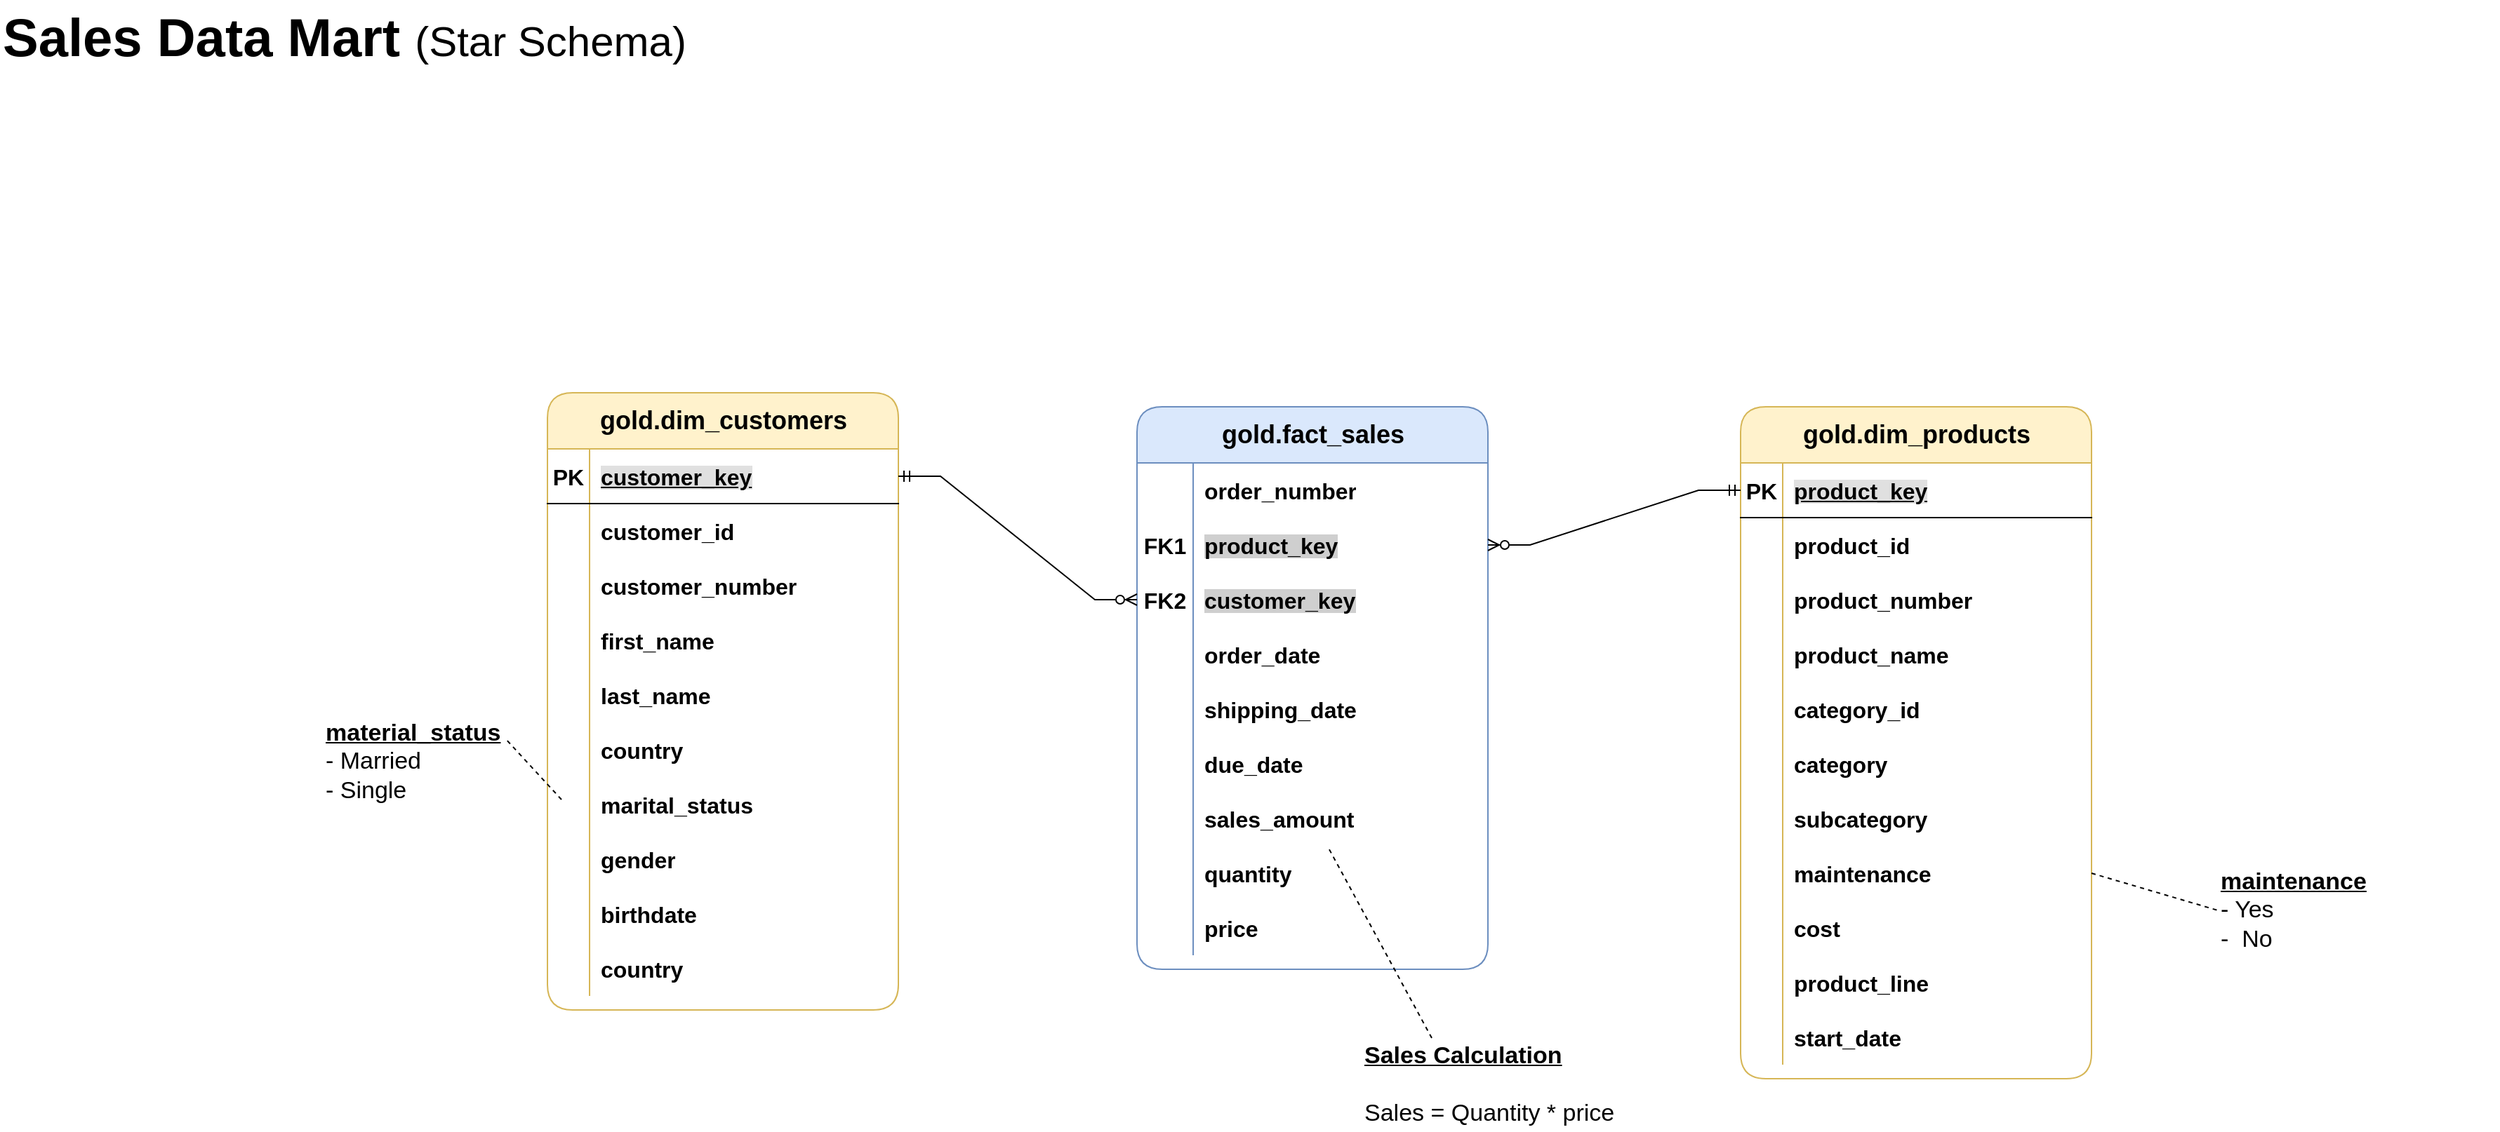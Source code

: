 <mxfile version="23.0.2" type="device">
  <diagram name="Sales Data Mart " id="hLIjLHAYCb3o381HsihC">
    <mxGraphModel dx="1290" dy="1869" grid="1" gridSize="10" guides="1" tooltips="1" connect="1" arrows="1" fold="1" page="1" pageScale="1" pageWidth="1920" pageHeight="1200" math="0" shadow="0">
      <root>
        <mxCell id="3UP7FawPSVQ9M-GqKKiO-0" />
        <mxCell id="3UP7FawPSVQ9M-GqKKiO-1" parent="3UP7FawPSVQ9M-GqKKiO-0" />
        <mxCell id="3UP7FawPSVQ9M-GqKKiO-40" value="&lt;font style=&quot;&quot;&gt;&lt;b style=&quot;font-size: 38px;&quot;&gt;Sales Data Mart &lt;/b&gt;&lt;font style=&quot;font-size: 30px;&quot;&gt;(Star Schema)&lt;/font&gt;&lt;br style=&quot;font-size: 38px;&quot;&gt;&lt;/font&gt;" style="text;html=1;strokeColor=none;fillColor=none;align=left;verticalAlign=middle;whiteSpace=wrap;rounded=1;fontSize=38;fontFamily=Helvetica;" parent="3UP7FawPSVQ9M-GqKKiO-1" vertex="1">
          <mxGeometry x="40" y="-1170" width="610" height="54" as="geometry" />
        </mxCell>
        <mxCell id="R6O-aEDRoKmDsrgJR9yp-0" value="&lt;font style=&quot;font-size: 18px;&quot;&gt;gold.dim_customers&lt;/font&gt;" style="shape=table;startSize=40;container=1;collapsible=1;childLayout=tableLayout;fixedRows=1;rowLines=0;fontStyle=1;align=center;resizeLast=1;html=1;rounded=1;fillColor=#fff2cc;strokeColor=#d6b656;" parent="3UP7FawPSVQ9M-GqKKiO-1" vertex="1">
          <mxGeometry x="430" y="-890" width="250" height="440" as="geometry" />
        </mxCell>
        <mxCell id="R6O-aEDRoKmDsrgJR9yp-1" value="" style="shape=tableRow;horizontal=0;startSize=0;swimlaneHead=0;swimlaneBody=0;fillColor=none;collapsible=0;dropTarget=0;points=[[0,0.5],[1,0.5]];portConstraint=eastwest;top=0;left=0;right=0;bottom=1;rounded=1;fontStyle=1;fontSize=16;" parent="R6O-aEDRoKmDsrgJR9yp-0" vertex="1">
          <mxGeometry y="40" width="250" height="39" as="geometry" />
        </mxCell>
        <mxCell id="R6O-aEDRoKmDsrgJR9yp-2" value="PK" style="shape=partialRectangle;connectable=0;fillColor=none;top=0;left=0;bottom=0;right=0;fontStyle=1;overflow=hidden;whiteSpace=wrap;html=1;rounded=1;fontSize=16;" parent="R6O-aEDRoKmDsrgJR9yp-1" vertex="1">
          <mxGeometry width="30" height="39" as="geometry">
            <mxRectangle width="30" height="39" as="alternateBounds" />
          </mxGeometry>
        </mxCell>
        <mxCell id="R6O-aEDRoKmDsrgJR9yp-3" value="&lt;span style=&quot;background-color: rgb(224, 224, 224);&quot;&gt;customer_key&lt;/span&gt;" style="shape=partialRectangle;connectable=0;fillColor=none;top=0;left=0;bottom=0;right=0;align=left;spacingLeft=6;fontStyle=5;overflow=hidden;whiteSpace=wrap;html=1;rounded=1;fontSize=16;" parent="R6O-aEDRoKmDsrgJR9yp-1" vertex="1">
          <mxGeometry x="30" width="220" height="39" as="geometry">
            <mxRectangle width="220" height="39" as="alternateBounds" />
          </mxGeometry>
        </mxCell>
        <mxCell id="R6O-aEDRoKmDsrgJR9yp-4" value="" style="shape=tableRow;horizontal=0;startSize=0;swimlaneHead=0;swimlaneBody=0;fillColor=none;collapsible=0;dropTarget=0;points=[[0,0.5],[1,0.5]];portConstraint=eastwest;top=0;left=0;right=0;bottom=0;rounded=1;fontStyle=1;fontSize=16;" parent="R6O-aEDRoKmDsrgJR9yp-0" vertex="1">
          <mxGeometry y="79" width="250" height="39" as="geometry" />
        </mxCell>
        <mxCell id="R6O-aEDRoKmDsrgJR9yp-5" value="" style="shape=partialRectangle;connectable=0;fillColor=none;top=0;left=0;bottom=0;right=0;editable=1;overflow=hidden;whiteSpace=wrap;html=1;rounded=1;fontStyle=1;fontSize=16;" parent="R6O-aEDRoKmDsrgJR9yp-4" vertex="1">
          <mxGeometry width="30" height="39" as="geometry">
            <mxRectangle width="30" height="39" as="alternateBounds" />
          </mxGeometry>
        </mxCell>
        <mxCell id="R6O-aEDRoKmDsrgJR9yp-6" value="customer_id" style="shape=partialRectangle;connectable=0;fillColor=none;top=0;left=0;bottom=0;right=0;align=left;spacingLeft=6;overflow=hidden;whiteSpace=wrap;html=1;rounded=1;fontStyle=1;fontSize=16;" parent="R6O-aEDRoKmDsrgJR9yp-4" vertex="1">
          <mxGeometry x="30" width="220" height="39" as="geometry">
            <mxRectangle width="220" height="39" as="alternateBounds" />
          </mxGeometry>
        </mxCell>
        <mxCell id="R6O-aEDRoKmDsrgJR9yp-7" value="" style="shape=tableRow;horizontal=0;startSize=0;swimlaneHead=0;swimlaneBody=0;fillColor=none;collapsible=0;dropTarget=0;points=[[0,0.5],[1,0.5]];portConstraint=eastwest;top=0;left=0;right=0;bottom=0;rounded=1;fontStyle=1;fontSize=16;" parent="R6O-aEDRoKmDsrgJR9yp-0" vertex="1">
          <mxGeometry y="118" width="250" height="39" as="geometry" />
        </mxCell>
        <mxCell id="R6O-aEDRoKmDsrgJR9yp-8" value="" style="shape=partialRectangle;connectable=0;fillColor=none;top=0;left=0;bottom=0;right=0;editable=1;overflow=hidden;whiteSpace=wrap;html=1;rounded=1;fontStyle=1;fontSize=16;" parent="R6O-aEDRoKmDsrgJR9yp-7" vertex="1">
          <mxGeometry width="30" height="39" as="geometry">
            <mxRectangle width="30" height="39" as="alternateBounds" />
          </mxGeometry>
        </mxCell>
        <mxCell id="R6O-aEDRoKmDsrgJR9yp-9" value="customer_number" style="shape=partialRectangle;connectable=0;fillColor=none;top=0;left=0;bottom=0;right=0;align=left;spacingLeft=6;overflow=hidden;whiteSpace=wrap;html=1;rounded=1;fontStyle=1;fontSize=16;" parent="R6O-aEDRoKmDsrgJR9yp-7" vertex="1">
          <mxGeometry x="30" width="220" height="39" as="geometry">
            <mxRectangle width="220" height="39" as="alternateBounds" />
          </mxGeometry>
        </mxCell>
        <mxCell id="R6O-aEDRoKmDsrgJR9yp-10" value="" style="shape=tableRow;horizontal=0;startSize=0;swimlaneHead=0;swimlaneBody=0;fillColor=none;collapsible=0;dropTarget=0;points=[[0,0.5],[1,0.5]];portConstraint=eastwest;top=0;left=0;right=0;bottom=0;rounded=1;fontStyle=1;fontSize=16;" parent="R6O-aEDRoKmDsrgJR9yp-0" vertex="1">
          <mxGeometry y="157" width="250" height="39" as="geometry" />
        </mxCell>
        <mxCell id="R6O-aEDRoKmDsrgJR9yp-11" value="" style="shape=partialRectangle;connectable=0;fillColor=none;top=0;left=0;bottom=0;right=0;editable=1;overflow=hidden;whiteSpace=wrap;html=1;rounded=1;fontStyle=1;fontSize=16;" parent="R6O-aEDRoKmDsrgJR9yp-10" vertex="1">
          <mxGeometry width="30" height="39" as="geometry">
            <mxRectangle width="30" height="39" as="alternateBounds" />
          </mxGeometry>
        </mxCell>
        <mxCell id="R6O-aEDRoKmDsrgJR9yp-12" value="first_name" style="shape=partialRectangle;connectable=0;fillColor=none;top=0;left=0;bottom=0;right=0;align=left;spacingLeft=6;overflow=hidden;whiteSpace=wrap;html=1;rounded=1;fontStyle=1;fontSize=16;" parent="R6O-aEDRoKmDsrgJR9yp-10" vertex="1">
          <mxGeometry x="30" width="220" height="39" as="geometry">
            <mxRectangle width="220" height="39" as="alternateBounds" />
          </mxGeometry>
        </mxCell>
        <mxCell id="R6O-aEDRoKmDsrgJR9yp-13" value="" style="shape=tableRow;horizontal=0;startSize=0;swimlaneHead=0;swimlaneBody=0;fillColor=none;collapsible=0;dropTarget=0;points=[[0,0.5],[1,0.5]];portConstraint=eastwest;top=0;left=0;right=0;bottom=0;rounded=1;fontStyle=1;fontSize=16;" parent="R6O-aEDRoKmDsrgJR9yp-0" vertex="1">
          <mxGeometry y="196" width="250" height="39" as="geometry" />
        </mxCell>
        <mxCell id="R6O-aEDRoKmDsrgJR9yp-14" value="" style="shape=partialRectangle;connectable=0;fillColor=none;top=0;left=0;bottom=0;right=0;editable=1;overflow=hidden;whiteSpace=wrap;html=1;rounded=1;fontStyle=1;fontSize=16;" parent="R6O-aEDRoKmDsrgJR9yp-13" vertex="1">
          <mxGeometry width="30" height="39" as="geometry">
            <mxRectangle width="30" height="39" as="alternateBounds" />
          </mxGeometry>
        </mxCell>
        <mxCell id="R6O-aEDRoKmDsrgJR9yp-15" value="last_name" style="shape=partialRectangle;connectable=0;fillColor=none;top=0;left=0;bottom=0;right=0;align=left;spacingLeft=6;overflow=hidden;whiteSpace=wrap;html=1;rounded=1;fontStyle=1;fontSize=16;" parent="R6O-aEDRoKmDsrgJR9yp-13" vertex="1">
          <mxGeometry x="30" width="220" height="39" as="geometry">
            <mxRectangle width="220" height="39" as="alternateBounds" />
          </mxGeometry>
        </mxCell>
        <mxCell id="R6O-aEDRoKmDsrgJR9yp-19" value="" style="shape=tableRow;horizontal=0;startSize=0;swimlaneHead=0;swimlaneBody=0;fillColor=none;collapsible=0;dropTarget=0;points=[[0,0.5],[1,0.5]];portConstraint=eastwest;top=0;left=0;right=0;bottom=0;rounded=1;fontStyle=1;fontSize=16;" parent="R6O-aEDRoKmDsrgJR9yp-0" vertex="1">
          <mxGeometry y="235" width="250" height="39" as="geometry" />
        </mxCell>
        <mxCell id="R6O-aEDRoKmDsrgJR9yp-20" value="" style="shape=partialRectangle;connectable=0;fillColor=none;top=0;left=0;bottom=0;right=0;editable=1;overflow=hidden;whiteSpace=wrap;html=1;rounded=1;fontStyle=1;fontSize=16;" parent="R6O-aEDRoKmDsrgJR9yp-19" vertex="1">
          <mxGeometry width="30" height="39" as="geometry">
            <mxRectangle width="30" height="39" as="alternateBounds" />
          </mxGeometry>
        </mxCell>
        <mxCell id="R6O-aEDRoKmDsrgJR9yp-21" value="country" style="shape=partialRectangle;connectable=0;fillColor=none;top=0;left=0;bottom=0;right=0;align=left;spacingLeft=6;overflow=hidden;whiteSpace=wrap;html=1;rounded=1;fontStyle=1;fontSize=16;" parent="R6O-aEDRoKmDsrgJR9yp-19" vertex="1">
          <mxGeometry x="30" width="220" height="39" as="geometry">
            <mxRectangle width="220" height="39" as="alternateBounds" />
          </mxGeometry>
        </mxCell>
        <mxCell id="R6O-aEDRoKmDsrgJR9yp-22" value="" style="shape=tableRow;horizontal=0;startSize=0;swimlaneHead=0;swimlaneBody=0;fillColor=none;collapsible=0;dropTarget=0;points=[[0,0.5],[1,0.5]];portConstraint=eastwest;top=0;left=0;right=0;bottom=0;rounded=1;fontStyle=1;fontSize=16;" parent="R6O-aEDRoKmDsrgJR9yp-0" vertex="1">
          <mxGeometry y="274" width="250" height="39" as="geometry" />
        </mxCell>
        <mxCell id="R6O-aEDRoKmDsrgJR9yp-23" value="" style="shape=partialRectangle;connectable=0;fillColor=none;top=0;left=0;bottom=0;right=0;editable=1;overflow=hidden;whiteSpace=wrap;html=1;rounded=1;fontStyle=1;fontSize=16;" parent="R6O-aEDRoKmDsrgJR9yp-22" vertex="1">
          <mxGeometry width="30" height="39" as="geometry">
            <mxRectangle width="30" height="39" as="alternateBounds" />
          </mxGeometry>
        </mxCell>
        <mxCell id="R6O-aEDRoKmDsrgJR9yp-24" value="marital_status" style="shape=partialRectangle;connectable=0;fillColor=none;top=0;left=0;bottom=0;right=0;align=left;spacingLeft=6;overflow=hidden;whiteSpace=wrap;html=1;rounded=1;fontStyle=1;fontSize=16;" parent="R6O-aEDRoKmDsrgJR9yp-22" vertex="1">
          <mxGeometry x="30" width="220" height="39" as="geometry">
            <mxRectangle width="220" height="39" as="alternateBounds" />
          </mxGeometry>
        </mxCell>
        <mxCell id="R6O-aEDRoKmDsrgJR9yp-25" value="" style="shape=tableRow;horizontal=0;startSize=0;swimlaneHead=0;swimlaneBody=0;fillColor=none;collapsible=0;dropTarget=0;points=[[0,0.5],[1,0.5]];portConstraint=eastwest;top=0;left=0;right=0;bottom=0;rounded=1;fontStyle=1;fontSize=16;" parent="R6O-aEDRoKmDsrgJR9yp-0" vertex="1">
          <mxGeometry y="313" width="250" height="39" as="geometry" />
        </mxCell>
        <mxCell id="R6O-aEDRoKmDsrgJR9yp-26" value="" style="shape=partialRectangle;connectable=0;fillColor=none;top=0;left=0;bottom=0;right=0;editable=1;overflow=hidden;whiteSpace=wrap;html=1;rounded=1;fontStyle=1;fontSize=16;" parent="R6O-aEDRoKmDsrgJR9yp-25" vertex="1">
          <mxGeometry width="30" height="39" as="geometry">
            <mxRectangle width="30" height="39" as="alternateBounds" />
          </mxGeometry>
        </mxCell>
        <mxCell id="R6O-aEDRoKmDsrgJR9yp-27" value="gender" style="shape=partialRectangle;connectable=0;fillColor=none;top=0;left=0;bottom=0;right=0;align=left;spacingLeft=6;overflow=hidden;whiteSpace=wrap;html=1;rounded=1;fontStyle=1;fontSize=16;" parent="R6O-aEDRoKmDsrgJR9yp-25" vertex="1">
          <mxGeometry x="30" width="220" height="39" as="geometry">
            <mxRectangle width="220" height="39" as="alternateBounds" />
          </mxGeometry>
        </mxCell>
        <mxCell id="R6O-aEDRoKmDsrgJR9yp-28" value="" style="shape=tableRow;horizontal=0;startSize=0;swimlaneHead=0;swimlaneBody=0;fillColor=none;collapsible=0;dropTarget=0;points=[[0,0.5],[1,0.5]];portConstraint=eastwest;top=0;left=0;right=0;bottom=0;rounded=1;fontStyle=1;fontSize=16;" parent="R6O-aEDRoKmDsrgJR9yp-0" vertex="1">
          <mxGeometry y="352" width="250" height="39" as="geometry" />
        </mxCell>
        <mxCell id="R6O-aEDRoKmDsrgJR9yp-29" value="" style="shape=partialRectangle;connectable=0;fillColor=none;top=0;left=0;bottom=0;right=0;editable=1;overflow=hidden;whiteSpace=wrap;html=1;rounded=1;fontStyle=1;fontSize=16;" parent="R6O-aEDRoKmDsrgJR9yp-28" vertex="1">
          <mxGeometry width="30" height="39" as="geometry">
            <mxRectangle width="30" height="39" as="alternateBounds" />
          </mxGeometry>
        </mxCell>
        <mxCell id="R6O-aEDRoKmDsrgJR9yp-30" value="birthdate" style="shape=partialRectangle;connectable=0;fillColor=none;top=0;left=0;bottom=0;right=0;align=left;spacingLeft=6;overflow=hidden;whiteSpace=wrap;html=1;rounded=1;fontStyle=1;fontSize=16;" parent="R6O-aEDRoKmDsrgJR9yp-28" vertex="1">
          <mxGeometry x="30" width="220" height="39" as="geometry">
            <mxRectangle width="220" height="39" as="alternateBounds" />
          </mxGeometry>
        </mxCell>
        <mxCell id="R6O-aEDRoKmDsrgJR9yp-59" value="" style="shape=tableRow;horizontal=0;startSize=0;swimlaneHead=0;swimlaneBody=0;fillColor=none;collapsible=0;dropTarget=0;points=[[0,0.5],[1,0.5]];portConstraint=eastwest;top=0;left=0;right=0;bottom=0;rounded=1;fontStyle=1;fontSize=16;" parent="R6O-aEDRoKmDsrgJR9yp-0" vertex="1">
          <mxGeometry y="391" width="250" height="39" as="geometry" />
        </mxCell>
        <mxCell id="R6O-aEDRoKmDsrgJR9yp-60" value="" style="shape=partialRectangle;connectable=0;fillColor=none;top=0;left=0;bottom=0;right=0;editable=1;overflow=hidden;whiteSpace=wrap;html=1;rounded=1;fontStyle=1;fontSize=16;" parent="R6O-aEDRoKmDsrgJR9yp-59" vertex="1">
          <mxGeometry width="30" height="39" as="geometry">
            <mxRectangle width="30" height="39" as="alternateBounds" />
          </mxGeometry>
        </mxCell>
        <mxCell id="R6O-aEDRoKmDsrgJR9yp-61" value="country" style="shape=partialRectangle;connectable=0;fillColor=none;top=0;left=0;bottom=0;right=0;align=left;spacingLeft=6;overflow=hidden;whiteSpace=wrap;html=1;rounded=1;fontStyle=1;fontSize=16;" parent="R6O-aEDRoKmDsrgJR9yp-59" vertex="1">
          <mxGeometry x="30" width="220" height="39" as="geometry">
            <mxRectangle width="220" height="39" as="alternateBounds" />
          </mxGeometry>
        </mxCell>
        <mxCell id="R6O-aEDRoKmDsrgJR9yp-31" value="&lt;font style=&quot;font-size: 18px;&quot;&gt;gold.dim_products&lt;/font&gt;" style="shape=table;startSize=40;container=1;collapsible=1;childLayout=tableLayout;fixedRows=1;rowLines=0;fontStyle=1;align=center;resizeLast=1;html=1;rounded=1;fillColor=#fff2cc;strokeColor=#d6b656;" parent="3UP7FawPSVQ9M-GqKKiO-1" vertex="1">
          <mxGeometry x="1280" y="-880" width="250" height="479" as="geometry" />
        </mxCell>
        <mxCell id="R6O-aEDRoKmDsrgJR9yp-32" value="" style="shape=tableRow;horizontal=0;startSize=0;swimlaneHead=0;swimlaneBody=0;fillColor=none;collapsible=0;dropTarget=0;points=[[0,0.5],[1,0.5]];portConstraint=eastwest;top=0;left=0;right=0;bottom=1;rounded=1;fontStyle=1;fontSize=16;" parent="R6O-aEDRoKmDsrgJR9yp-31" vertex="1">
          <mxGeometry y="40" width="250" height="39" as="geometry" />
        </mxCell>
        <mxCell id="R6O-aEDRoKmDsrgJR9yp-33" value="PK" style="shape=partialRectangle;connectable=0;fillColor=none;top=0;left=0;bottom=0;right=0;fontStyle=1;overflow=hidden;whiteSpace=wrap;html=1;rounded=1;fontSize=16;" parent="R6O-aEDRoKmDsrgJR9yp-32" vertex="1">
          <mxGeometry width="30" height="39" as="geometry">
            <mxRectangle width="30" height="39" as="alternateBounds" />
          </mxGeometry>
        </mxCell>
        <mxCell id="R6O-aEDRoKmDsrgJR9yp-34" value="&lt;span style=&quot;background-color: rgb(224, 224, 224);&quot;&gt;product_key&lt;/span&gt;" style="shape=partialRectangle;connectable=0;fillColor=none;top=0;left=0;bottom=0;right=0;align=left;spacingLeft=6;fontStyle=5;overflow=hidden;whiteSpace=wrap;html=1;rounded=1;fontSize=16;" parent="R6O-aEDRoKmDsrgJR9yp-32" vertex="1">
          <mxGeometry x="30" width="220" height="39" as="geometry">
            <mxRectangle width="220" height="39" as="alternateBounds" />
          </mxGeometry>
        </mxCell>
        <mxCell id="R6O-aEDRoKmDsrgJR9yp-35" value="" style="shape=tableRow;horizontal=0;startSize=0;swimlaneHead=0;swimlaneBody=0;fillColor=none;collapsible=0;dropTarget=0;points=[[0,0.5],[1,0.5]];portConstraint=eastwest;top=0;left=0;right=0;bottom=0;rounded=1;fontStyle=1;fontSize=16;" parent="R6O-aEDRoKmDsrgJR9yp-31" vertex="1">
          <mxGeometry y="79" width="250" height="39" as="geometry" />
        </mxCell>
        <mxCell id="R6O-aEDRoKmDsrgJR9yp-36" value="" style="shape=partialRectangle;connectable=0;fillColor=none;top=0;left=0;bottom=0;right=0;editable=1;overflow=hidden;whiteSpace=wrap;html=1;rounded=1;fontStyle=1;fontSize=16;" parent="R6O-aEDRoKmDsrgJR9yp-35" vertex="1">
          <mxGeometry width="30" height="39" as="geometry">
            <mxRectangle width="30" height="39" as="alternateBounds" />
          </mxGeometry>
        </mxCell>
        <mxCell id="R6O-aEDRoKmDsrgJR9yp-37" value="product_id" style="shape=partialRectangle;connectable=0;fillColor=none;top=0;left=0;bottom=0;right=0;align=left;spacingLeft=6;overflow=hidden;whiteSpace=wrap;html=1;rounded=1;fontStyle=1;fontSize=16;" parent="R6O-aEDRoKmDsrgJR9yp-35" vertex="1">
          <mxGeometry x="30" width="220" height="39" as="geometry">
            <mxRectangle width="220" height="39" as="alternateBounds" />
          </mxGeometry>
        </mxCell>
        <mxCell id="R6O-aEDRoKmDsrgJR9yp-38" value="" style="shape=tableRow;horizontal=0;startSize=0;swimlaneHead=0;swimlaneBody=0;fillColor=none;collapsible=0;dropTarget=0;points=[[0,0.5],[1,0.5]];portConstraint=eastwest;top=0;left=0;right=0;bottom=0;rounded=1;fontStyle=1;fontSize=16;" parent="R6O-aEDRoKmDsrgJR9yp-31" vertex="1">
          <mxGeometry y="118" width="250" height="39" as="geometry" />
        </mxCell>
        <mxCell id="R6O-aEDRoKmDsrgJR9yp-39" value="" style="shape=partialRectangle;connectable=0;fillColor=none;top=0;left=0;bottom=0;right=0;editable=1;overflow=hidden;whiteSpace=wrap;html=1;rounded=1;fontStyle=1;fontSize=16;" parent="R6O-aEDRoKmDsrgJR9yp-38" vertex="1">
          <mxGeometry width="30" height="39" as="geometry">
            <mxRectangle width="30" height="39" as="alternateBounds" />
          </mxGeometry>
        </mxCell>
        <mxCell id="R6O-aEDRoKmDsrgJR9yp-40" value="product_number" style="shape=partialRectangle;connectable=0;fillColor=none;top=0;left=0;bottom=0;right=0;align=left;spacingLeft=6;overflow=hidden;whiteSpace=wrap;html=1;rounded=1;fontStyle=1;fontSize=16;" parent="R6O-aEDRoKmDsrgJR9yp-38" vertex="1">
          <mxGeometry x="30" width="220" height="39" as="geometry">
            <mxRectangle width="220" height="39" as="alternateBounds" />
          </mxGeometry>
        </mxCell>
        <mxCell id="R6O-aEDRoKmDsrgJR9yp-41" value="" style="shape=tableRow;horizontal=0;startSize=0;swimlaneHead=0;swimlaneBody=0;fillColor=none;collapsible=0;dropTarget=0;points=[[0,0.5],[1,0.5]];portConstraint=eastwest;top=0;left=0;right=0;bottom=0;rounded=1;fontStyle=1;fontSize=16;" parent="R6O-aEDRoKmDsrgJR9yp-31" vertex="1">
          <mxGeometry y="157" width="250" height="39" as="geometry" />
        </mxCell>
        <mxCell id="R6O-aEDRoKmDsrgJR9yp-42" value="" style="shape=partialRectangle;connectable=0;fillColor=none;top=0;left=0;bottom=0;right=0;editable=1;overflow=hidden;whiteSpace=wrap;html=1;rounded=1;fontStyle=1;fontSize=16;" parent="R6O-aEDRoKmDsrgJR9yp-41" vertex="1">
          <mxGeometry width="30" height="39" as="geometry">
            <mxRectangle width="30" height="39" as="alternateBounds" />
          </mxGeometry>
        </mxCell>
        <mxCell id="R6O-aEDRoKmDsrgJR9yp-43" value="product_name" style="shape=partialRectangle;connectable=0;fillColor=none;top=0;left=0;bottom=0;right=0;align=left;spacingLeft=6;overflow=hidden;whiteSpace=wrap;html=1;rounded=1;fontStyle=1;fontSize=16;" parent="R6O-aEDRoKmDsrgJR9yp-41" vertex="1">
          <mxGeometry x="30" width="220" height="39" as="geometry">
            <mxRectangle width="220" height="39" as="alternateBounds" />
          </mxGeometry>
        </mxCell>
        <mxCell id="R6O-aEDRoKmDsrgJR9yp-62" value="" style="shape=tableRow;horizontal=0;startSize=0;swimlaneHead=0;swimlaneBody=0;fillColor=none;collapsible=0;dropTarget=0;points=[[0,0.5],[1,0.5]];portConstraint=eastwest;top=0;left=0;right=0;bottom=0;rounded=1;fontStyle=1;fontSize=16;" parent="R6O-aEDRoKmDsrgJR9yp-31" vertex="1">
          <mxGeometry y="196" width="250" height="39" as="geometry" />
        </mxCell>
        <mxCell id="R6O-aEDRoKmDsrgJR9yp-63" value="" style="shape=partialRectangle;connectable=0;fillColor=none;top=0;left=0;bottom=0;right=0;editable=1;overflow=hidden;whiteSpace=wrap;html=1;rounded=1;fontStyle=1;fontSize=16;" parent="R6O-aEDRoKmDsrgJR9yp-62" vertex="1">
          <mxGeometry width="30" height="39" as="geometry">
            <mxRectangle width="30" height="39" as="alternateBounds" />
          </mxGeometry>
        </mxCell>
        <mxCell id="R6O-aEDRoKmDsrgJR9yp-64" value="category_id" style="shape=partialRectangle;connectable=0;fillColor=none;top=0;left=0;bottom=0;right=0;align=left;spacingLeft=6;overflow=hidden;whiteSpace=wrap;html=1;rounded=1;fontStyle=1;fontSize=16;" parent="R6O-aEDRoKmDsrgJR9yp-62" vertex="1">
          <mxGeometry x="30" width="220" height="39" as="geometry">
            <mxRectangle width="220" height="39" as="alternateBounds" />
          </mxGeometry>
        </mxCell>
        <mxCell id="R6O-aEDRoKmDsrgJR9yp-44" value="" style="shape=tableRow;horizontal=0;startSize=0;swimlaneHead=0;swimlaneBody=0;fillColor=none;collapsible=0;dropTarget=0;points=[[0,0.5],[1,0.5]];portConstraint=eastwest;top=0;left=0;right=0;bottom=0;rounded=1;fontStyle=1;fontSize=16;" parent="R6O-aEDRoKmDsrgJR9yp-31" vertex="1">
          <mxGeometry y="235" width="250" height="39" as="geometry" />
        </mxCell>
        <mxCell id="R6O-aEDRoKmDsrgJR9yp-45" value="" style="shape=partialRectangle;connectable=0;fillColor=none;top=0;left=0;bottom=0;right=0;editable=1;overflow=hidden;whiteSpace=wrap;html=1;rounded=1;fontStyle=1;fontSize=16;" parent="R6O-aEDRoKmDsrgJR9yp-44" vertex="1">
          <mxGeometry width="30" height="39" as="geometry">
            <mxRectangle width="30" height="39" as="alternateBounds" />
          </mxGeometry>
        </mxCell>
        <mxCell id="R6O-aEDRoKmDsrgJR9yp-46" value="category" style="shape=partialRectangle;connectable=0;fillColor=none;top=0;left=0;bottom=0;right=0;align=left;spacingLeft=6;overflow=hidden;whiteSpace=wrap;html=1;rounded=1;fontStyle=1;fontSize=16;" parent="R6O-aEDRoKmDsrgJR9yp-44" vertex="1">
          <mxGeometry x="30" width="220" height="39" as="geometry">
            <mxRectangle width="220" height="39" as="alternateBounds" />
          </mxGeometry>
        </mxCell>
        <mxCell id="R6O-aEDRoKmDsrgJR9yp-47" value="" style="shape=tableRow;horizontal=0;startSize=0;swimlaneHead=0;swimlaneBody=0;fillColor=none;collapsible=0;dropTarget=0;points=[[0,0.5],[1,0.5]];portConstraint=eastwest;top=0;left=0;right=0;bottom=0;rounded=1;fontStyle=1;fontSize=16;" parent="R6O-aEDRoKmDsrgJR9yp-31" vertex="1">
          <mxGeometry y="274" width="250" height="39" as="geometry" />
        </mxCell>
        <mxCell id="R6O-aEDRoKmDsrgJR9yp-48" value="" style="shape=partialRectangle;connectable=0;fillColor=none;top=0;left=0;bottom=0;right=0;editable=1;overflow=hidden;whiteSpace=wrap;html=1;rounded=1;fontStyle=1;fontSize=16;" parent="R6O-aEDRoKmDsrgJR9yp-47" vertex="1">
          <mxGeometry width="30" height="39" as="geometry">
            <mxRectangle width="30" height="39" as="alternateBounds" />
          </mxGeometry>
        </mxCell>
        <mxCell id="R6O-aEDRoKmDsrgJR9yp-49" value="subcategory" style="shape=partialRectangle;connectable=0;fillColor=none;top=0;left=0;bottom=0;right=0;align=left;spacingLeft=6;overflow=hidden;whiteSpace=wrap;html=1;rounded=1;fontStyle=1;fontSize=16;" parent="R6O-aEDRoKmDsrgJR9yp-47" vertex="1">
          <mxGeometry x="30" width="220" height="39" as="geometry">
            <mxRectangle width="220" height="39" as="alternateBounds" />
          </mxGeometry>
        </mxCell>
        <mxCell id="R6O-aEDRoKmDsrgJR9yp-50" value="" style="shape=tableRow;horizontal=0;startSize=0;swimlaneHead=0;swimlaneBody=0;fillColor=none;collapsible=0;dropTarget=0;points=[[0,0.5],[1,0.5]];portConstraint=eastwest;top=0;left=0;right=0;bottom=0;rounded=1;fontStyle=1;fontSize=16;" parent="R6O-aEDRoKmDsrgJR9yp-31" vertex="1">
          <mxGeometry y="313" width="250" height="39" as="geometry" />
        </mxCell>
        <mxCell id="R6O-aEDRoKmDsrgJR9yp-51" value="" style="shape=partialRectangle;connectable=0;fillColor=none;top=0;left=0;bottom=0;right=0;editable=1;overflow=hidden;whiteSpace=wrap;html=1;rounded=1;fontStyle=1;fontSize=16;" parent="R6O-aEDRoKmDsrgJR9yp-50" vertex="1">
          <mxGeometry width="30" height="39" as="geometry">
            <mxRectangle width="30" height="39" as="alternateBounds" />
          </mxGeometry>
        </mxCell>
        <mxCell id="R6O-aEDRoKmDsrgJR9yp-52" value="maintenance" style="shape=partialRectangle;connectable=0;fillColor=none;top=0;left=0;bottom=0;right=0;align=left;spacingLeft=6;overflow=hidden;whiteSpace=wrap;html=1;rounded=1;fontStyle=1;fontSize=16;" parent="R6O-aEDRoKmDsrgJR9yp-50" vertex="1">
          <mxGeometry x="30" width="220" height="39" as="geometry">
            <mxRectangle width="220" height="39" as="alternateBounds" />
          </mxGeometry>
        </mxCell>
        <mxCell id="R6O-aEDRoKmDsrgJR9yp-53" value="" style="shape=tableRow;horizontal=0;startSize=0;swimlaneHead=0;swimlaneBody=0;fillColor=none;collapsible=0;dropTarget=0;points=[[0,0.5],[1,0.5]];portConstraint=eastwest;top=0;left=0;right=0;bottom=0;rounded=1;fontStyle=1;fontSize=16;" parent="R6O-aEDRoKmDsrgJR9yp-31" vertex="1">
          <mxGeometry y="352" width="250" height="39" as="geometry" />
        </mxCell>
        <mxCell id="R6O-aEDRoKmDsrgJR9yp-54" value="" style="shape=partialRectangle;connectable=0;fillColor=none;top=0;left=0;bottom=0;right=0;editable=1;overflow=hidden;whiteSpace=wrap;html=1;rounded=1;fontStyle=1;fontSize=16;" parent="R6O-aEDRoKmDsrgJR9yp-53" vertex="1">
          <mxGeometry width="30" height="39" as="geometry">
            <mxRectangle width="30" height="39" as="alternateBounds" />
          </mxGeometry>
        </mxCell>
        <mxCell id="R6O-aEDRoKmDsrgJR9yp-55" value="cost" style="shape=partialRectangle;connectable=0;fillColor=none;top=0;left=0;bottom=0;right=0;align=left;spacingLeft=6;overflow=hidden;whiteSpace=wrap;html=1;rounded=1;fontStyle=1;fontSize=16;" parent="R6O-aEDRoKmDsrgJR9yp-53" vertex="1">
          <mxGeometry x="30" width="220" height="39" as="geometry">
            <mxRectangle width="220" height="39" as="alternateBounds" />
          </mxGeometry>
        </mxCell>
        <mxCell id="R6O-aEDRoKmDsrgJR9yp-56" value="" style="shape=tableRow;horizontal=0;startSize=0;swimlaneHead=0;swimlaneBody=0;fillColor=none;collapsible=0;dropTarget=0;points=[[0,0.5],[1,0.5]];portConstraint=eastwest;top=0;left=0;right=0;bottom=0;rounded=1;fontStyle=1;fontSize=16;" parent="R6O-aEDRoKmDsrgJR9yp-31" vertex="1">
          <mxGeometry y="391" width="250" height="39" as="geometry" />
        </mxCell>
        <mxCell id="R6O-aEDRoKmDsrgJR9yp-57" value="" style="shape=partialRectangle;connectable=0;fillColor=none;top=0;left=0;bottom=0;right=0;editable=1;overflow=hidden;whiteSpace=wrap;html=1;rounded=1;fontStyle=1;fontSize=16;" parent="R6O-aEDRoKmDsrgJR9yp-56" vertex="1">
          <mxGeometry width="30" height="39" as="geometry">
            <mxRectangle width="30" height="39" as="alternateBounds" />
          </mxGeometry>
        </mxCell>
        <mxCell id="R6O-aEDRoKmDsrgJR9yp-58" value="product_line" style="shape=partialRectangle;connectable=0;fillColor=none;top=0;left=0;bottom=0;right=0;align=left;spacingLeft=6;overflow=hidden;whiteSpace=wrap;html=1;rounded=1;fontStyle=1;fontSize=16;" parent="R6O-aEDRoKmDsrgJR9yp-56" vertex="1">
          <mxGeometry x="30" width="220" height="39" as="geometry">
            <mxRectangle width="220" height="39" as="alternateBounds" />
          </mxGeometry>
        </mxCell>
        <mxCell id="R6O-aEDRoKmDsrgJR9yp-65" value="" style="shape=tableRow;horizontal=0;startSize=0;swimlaneHead=0;swimlaneBody=0;fillColor=none;collapsible=0;dropTarget=0;points=[[0,0.5],[1,0.5]];portConstraint=eastwest;top=0;left=0;right=0;bottom=0;rounded=1;fontStyle=1;fontSize=16;" parent="R6O-aEDRoKmDsrgJR9yp-31" vertex="1">
          <mxGeometry y="430" width="250" height="39" as="geometry" />
        </mxCell>
        <mxCell id="R6O-aEDRoKmDsrgJR9yp-66" value="" style="shape=partialRectangle;connectable=0;fillColor=none;top=0;left=0;bottom=0;right=0;editable=1;overflow=hidden;whiteSpace=wrap;html=1;rounded=1;fontStyle=1;fontSize=16;" parent="R6O-aEDRoKmDsrgJR9yp-65" vertex="1">
          <mxGeometry width="30" height="39" as="geometry">
            <mxRectangle width="30" height="39" as="alternateBounds" />
          </mxGeometry>
        </mxCell>
        <mxCell id="R6O-aEDRoKmDsrgJR9yp-67" value="start_date" style="shape=partialRectangle;connectable=0;fillColor=none;top=0;left=0;bottom=0;right=0;align=left;spacingLeft=6;overflow=hidden;whiteSpace=wrap;html=1;rounded=1;fontStyle=1;fontSize=16;" parent="R6O-aEDRoKmDsrgJR9yp-65" vertex="1">
          <mxGeometry x="30" width="220" height="39" as="geometry">
            <mxRectangle width="220" height="39" as="alternateBounds" />
          </mxGeometry>
        </mxCell>
        <mxCell id="R6O-aEDRoKmDsrgJR9yp-68" value="&lt;font style=&quot;font-size: 18px;&quot;&gt;gold.fact_sales&lt;/font&gt;" style="shape=table;startSize=40;container=1;collapsible=1;childLayout=tableLayout;fixedRows=1;rowLines=0;fontStyle=1;align=center;resizeLast=1;html=1;rounded=1;fillColor=#dae8fc;strokeColor=#6c8ebf;" parent="3UP7FawPSVQ9M-GqKKiO-1" vertex="1">
          <mxGeometry x="850" y="-880" width="250" height="401" as="geometry" />
        </mxCell>
        <mxCell id="R6O-aEDRoKmDsrgJR9yp-72" value="" style="shape=tableRow;horizontal=0;startSize=0;swimlaneHead=0;swimlaneBody=0;fillColor=none;collapsible=0;dropTarget=0;points=[[0,0.5],[1,0.5]];portConstraint=eastwest;top=0;left=0;right=0;bottom=0;rounded=1;fontStyle=1;fontSize=16;" parent="R6O-aEDRoKmDsrgJR9yp-68" vertex="1">
          <mxGeometry y="40" width="250" height="39" as="geometry" />
        </mxCell>
        <mxCell id="R6O-aEDRoKmDsrgJR9yp-73" value="" style="shape=partialRectangle;connectable=0;fillColor=none;top=0;left=0;bottom=0;right=0;editable=1;overflow=hidden;whiteSpace=wrap;html=1;rounded=1;fontStyle=1;fontSize=16;" parent="R6O-aEDRoKmDsrgJR9yp-72" vertex="1">
          <mxGeometry width="40" height="39" as="geometry">
            <mxRectangle width="40" height="39" as="alternateBounds" />
          </mxGeometry>
        </mxCell>
        <mxCell id="R6O-aEDRoKmDsrgJR9yp-74" value="order_number" style="shape=partialRectangle;connectable=0;fillColor=none;top=0;left=0;bottom=0;right=0;align=left;spacingLeft=6;overflow=hidden;whiteSpace=wrap;html=1;rounded=1;fontStyle=1;fontSize=16;" parent="R6O-aEDRoKmDsrgJR9yp-72" vertex="1">
          <mxGeometry x="40" width="210" height="39" as="geometry">
            <mxRectangle width="210" height="39" as="alternateBounds" />
          </mxGeometry>
        </mxCell>
        <mxCell id="R6O-aEDRoKmDsrgJR9yp-75" value="" style="shape=tableRow;horizontal=0;startSize=0;swimlaneHead=0;swimlaneBody=0;fillColor=none;collapsible=0;dropTarget=0;points=[[0,0.5],[1,0.5]];portConstraint=eastwest;top=0;left=0;right=0;bottom=0;rounded=1;fontStyle=1;fontSize=16;" parent="R6O-aEDRoKmDsrgJR9yp-68" vertex="1">
          <mxGeometry y="79" width="250" height="39" as="geometry" />
        </mxCell>
        <mxCell id="R6O-aEDRoKmDsrgJR9yp-76" value="FK1" style="shape=partialRectangle;connectable=0;fillColor=none;top=0;left=0;bottom=0;right=0;editable=1;overflow=hidden;whiteSpace=wrap;html=1;rounded=1;fontStyle=1;fontSize=16;" parent="R6O-aEDRoKmDsrgJR9yp-75" vertex="1">
          <mxGeometry width="40" height="39" as="geometry">
            <mxRectangle width="40" height="39" as="alternateBounds" />
          </mxGeometry>
        </mxCell>
        <mxCell id="R6O-aEDRoKmDsrgJR9yp-77" value="&lt;span style=&quot;background-color: rgb(207, 207, 207);&quot;&gt;product_key&lt;/span&gt;" style="shape=partialRectangle;connectable=0;fillColor=none;top=0;left=0;bottom=0;right=0;align=left;spacingLeft=6;overflow=hidden;whiteSpace=wrap;html=1;rounded=1;fontStyle=1;fontSize=16;" parent="R6O-aEDRoKmDsrgJR9yp-75" vertex="1">
          <mxGeometry x="40" width="210" height="39" as="geometry">
            <mxRectangle width="210" height="39" as="alternateBounds" />
          </mxGeometry>
        </mxCell>
        <mxCell id="R6O-aEDRoKmDsrgJR9yp-78" value="" style="shape=tableRow;horizontal=0;startSize=0;swimlaneHead=0;swimlaneBody=0;fillColor=none;collapsible=0;dropTarget=0;points=[[0,0.5],[1,0.5]];portConstraint=eastwest;top=0;left=0;right=0;bottom=0;rounded=1;fontStyle=1;fontSize=16;" parent="R6O-aEDRoKmDsrgJR9yp-68" vertex="1">
          <mxGeometry y="118" width="250" height="39" as="geometry" />
        </mxCell>
        <mxCell id="R6O-aEDRoKmDsrgJR9yp-79" value="FK2" style="shape=partialRectangle;connectable=0;fillColor=none;top=0;left=0;bottom=0;right=0;editable=1;overflow=hidden;whiteSpace=wrap;html=1;rounded=1;fontStyle=1;fontSize=16;" parent="R6O-aEDRoKmDsrgJR9yp-78" vertex="1">
          <mxGeometry width="40" height="39" as="geometry">
            <mxRectangle width="40" height="39" as="alternateBounds" />
          </mxGeometry>
        </mxCell>
        <mxCell id="R6O-aEDRoKmDsrgJR9yp-80" value="&lt;span style=&quot;background-color: rgb(207, 207, 207);&quot;&gt;customer_key&lt;/span&gt;" style="shape=partialRectangle;connectable=0;fillColor=none;top=0;left=0;bottom=0;right=0;align=left;spacingLeft=6;overflow=hidden;whiteSpace=wrap;html=1;rounded=1;fontStyle=1;fontSize=16;" parent="R6O-aEDRoKmDsrgJR9yp-78" vertex="1">
          <mxGeometry x="40" width="210" height="39" as="geometry">
            <mxRectangle width="210" height="39" as="alternateBounds" />
          </mxGeometry>
        </mxCell>
        <mxCell id="R6O-aEDRoKmDsrgJR9yp-81" value="" style="shape=tableRow;horizontal=0;startSize=0;swimlaneHead=0;swimlaneBody=0;fillColor=none;collapsible=0;dropTarget=0;points=[[0,0.5],[1,0.5]];portConstraint=eastwest;top=0;left=0;right=0;bottom=0;rounded=1;fontStyle=1;fontSize=16;" parent="R6O-aEDRoKmDsrgJR9yp-68" vertex="1">
          <mxGeometry y="157" width="250" height="39" as="geometry" />
        </mxCell>
        <mxCell id="R6O-aEDRoKmDsrgJR9yp-82" value="" style="shape=partialRectangle;connectable=0;fillColor=none;top=0;left=0;bottom=0;right=0;editable=1;overflow=hidden;whiteSpace=wrap;html=1;rounded=1;fontStyle=1;fontSize=16;" parent="R6O-aEDRoKmDsrgJR9yp-81" vertex="1">
          <mxGeometry width="40" height="39" as="geometry">
            <mxRectangle width="40" height="39" as="alternateBounds" />
          </mxGeometry>
        </mxCell>
        <mxCell id="R6O-aEDRoKmDsrgJR9yp-83" value="order_date" style="shape=partialRectangle;connectable=0;fillColor=none;top=0;left=0;bottom=0;right=0;align=left;spacingLeft=6;overflow=hidden;whiteSpace=wrap;html=1;rounded=1;fontStyle=1;fontSize=16;" parent="R6O-aEDRoKmDsrgJR9yp-81" vertex="1">
          <mxGeometry x="40" width="210" height="39" as="geometry">
            <mxRectangle width="210" height="39" as="alternateBounds" />
          </mxGeometry>
        </mxCell>
        <mxCell id="R6O-aEDRoKmDsrgJR9yp-84" value="" style="shape=tableRow;horizontal=0;startSize=0;swimlaneHead=0;swimlaneBody=0;fillColor=none;collapsible=0;dropTarget=0;points=[[0,0.5],[1,0.5]];portConstraint=eastwest;top=0;left=0;right=0;bottom=0;rounded=1;fontStyle=1;fontSize=16;" parent="R6O-aEDRoKmDsrgJR9yp-68" vertex="1">
          <mxGeometry y="196" width="250" height="39" as="geometry" />
        </mxCell>
        <mxCell id="R6O-aEDRoKmDsrgJR9yp-85" value="" style="shape=partialRectangle;connectable=0;fillColor=none;top=0;left=0;bottom=0;right=0;editable=1;overflow=hidden;whiteSpace=wrap;html=1;rounded=1;fontStyle=1;fontSize=16;" parent="R6O-aEDRoKmDsrgJR9yp-84" vertex="1">
          <mxGeometry width="40" height="39" as="geometry">
            <mxRectangle width="40" height="39" as="alternateBounds" />
          </mxGeometry>
        </mxCell>
        <mxCell id="R6O-aEDRoKmDsrgJR9yp-86" value="shipping_date" style="shape=partialRectangle;connectable=0;fillColor=none;top=0;left=0;bottom=0;right=0;align=left;spacingLeft=6;overflow=hidden;whiteSpace=wrap;html=1;rounded=1;fontStyle=1;fontSize=16;" parent="R6O-aEDRoKmDsrgJR9yp-84" vertex="1">
          <mxGeometry x="40" width="210" height="39" as="geometry">
            <mxRectangle width="210" height="39" as="alternateBounds" />
          </mxGeometry>
        </mxCell>
        <mxCell id="R6O-aEDRoKmDsrgJR9yp-87" value="" style="shape=tableRow;horizontal=0;startSize=0;swimlaneHead=0;swimlaneBody=0;fillColor=none;collapsible=0;dropTarget=0;points=[[0,0.5],[1,0.5]];portConstraint=eastwest;top=0;left=0;right=0;bottom=0;rounded=1;fontStyle=1;fontSize=16;" parent="R6O-aEDRoKmDsrgJR9yp-68" vertex="1">
          <mxGeometry y="235" width="250" height="39" as="geometry" />
        </mxCell>
        <mxCell id="R6O-aEDRoKmDsrgJR9yp-88" value="" style="shape=partialRectangle;connectable=0;fillColor=none;top=0;left=0;bottom=0;right=0;editable=1;overflow=hidden;whiteSpace=wrap;html=1;rounded=1;fontStyle=1;fontSize=16;" parent="R6O-aEDRoKmDsrgJR9yp-87" vertex="1">
          <mxGeometry width="40" height="39" as="geometry">
            <mxRectangle width="40" height="39" as="alternateBounds" />
          </mxGeometry>
        </mxCell>
        <mxCell id="R6O-aEDRoKmDsrgJR9yp-89" value="due_date" style="shape=partialRectangle;connectable=0;fillColor=none;top=0;left=0;bottom=0;right=0;align=left;spacingLeft=6;overflow=hidden;whiteSpace=wrap;html=1;rounded=1;fontStyle=1;fontSize=16;" parent="R6O-aEDRoKmDsrgJR9yp-87" vertex="1">
          <mxGeometry x="40" width="210" height="39" as="geometry">
            <mxRectangle width="210" height="39" as="alternateBounds" />
          </mxGeometry>
        </mxCell>
        <mxCell id="R6O-aEDRoKmDsrgJR9yp-90" value="" style="shape=tableRow;horizontal=0;startSize=0;swimlaneHead=0;swimlaneBody=0;fillColor=none;collapsible=0;dropTarget=0;points=[[0,0.5],[1,0.5]];portConstraint=eastwest;top=0;left=0;right=0;bottom=0;rounded=1;fontStyle=1;fontSize=16;" parent="R6O-aEDRoKmDsrgJR9yp-68" vertex="1">
          <mxGeometry y="274" width="250" height="39" as="geometry" />
        </mxCell>
        <mxCell id="R6O-aEDRoKmDsrgJR9yp-91" value="" style="shape=partialRectangle;connectable=0;fillColor=none;top=0;left=0;bottom=0;right=0;editable=1;overflow=hidden;whiteSpace=wrap;html=1;rounded=1;fontStyle=1;fontSize=16;" parent="R6O-aEDRoKmDsrgJR9yp-90" vertex="1">
          <mxGeometry width="40" height="39" as="geometry">
            <mxRectangle width="40" height="39" as="alternateBounds" />
          </mxGeometry>
        </mxCell>
        <mxCell id="R6O-aEDRoKmDsrgJR9yp-92" value="sales_amount" style="shape=partialRectangle;connectable=0;fillColor=none;top=0;left=0;bottom=0;right=0;align=left;spacingLeft=6;overflow=hidden;whiteSpace=wrap;html=1;rounded=1;fontStyle=1;fontSize=16;" parent="R6O-aEDRoKmDsrgJR9yp-90" vertex="1">
          <mxGeometry x="40" width="210" height="39" as="geometry">
            <mxRectangle width="210" height="39" as="alternateBounds" />
          </mxGeometry>
        </mxCell>
        <mxCell id="R6O-aEDRoKmDsrgJR9yp-93" value="" style="shape=tableRow;horizontal=0;startSize=0;swimlaneHead=0;swimlaneBody=0;fillColor=none;collapsible=0;dropTarget=0;points=[[0,0.5],[1,0.5]];portConstraint=eastwest;top=0;left=0;right=0;bottom=0;rounded=1;fontStyle=1;fontSize=16;" parent="R6O-aEDRoKmDsrgJR9yp-68" vertex="1">
          <mxGeometry y="313" width="250" height="39" as="geometry" />
        </mxCell>
        <mxCell id="R6O-aEDRoKmDsrgJR9yp-94" value="" style="shape=partialRectangle;connectable=0;fillColor=none;top=0;left=0;bottom=0;right=0;editable=1;overflow=hidden;whiteSpace=wrap;html=1;rounded=1;fontStyle=1;fontSize=16;" parent="R6O-aEDRoKmDsrgJR9yp-93" vertex="1">
          <mxGeometry width="40" height="39" as="geometry">
            <mxRectangle width="40" height="39" as="alternateBounds" />
          </mxGeometry>
        </mxCell>
        <mxCell id="R6O-aEDRoKmDsrgJR9yp-95" value="quantity" style="shape=partialRectangle;connectable=0;fillColor=none;top=0;left=0;bottom=0;right=0;align=left;spacingLeft=6;overflow=hidden;whiteSpace=wrap;html=1;rounded=1;fontStyle=1;fontSize=16;" parent="R6O-aEDRoKmDsrgJR9yp-93" vertex="1">
          <mxGeometry x="40" width="210" height="39" as="geometry">
            <mxRectangle width="210" height="39" as="alternateBounds" />
          </mxGeometry>
        </mxCell>
        <mxCell id="R6O-aEDRoKmDsrgJR9yp-96" value="" style="shape=tableRow;horizontal=0;startSize=0;swimlaneHead=0;swimlaneBody=0;fillColor=none;collapsible=0;dropTarget=0;points=[[0,0.5],[1,0.5]];portConstraint=eastwest;top=0;left=0;right=0;bottom=0;rounded=1;fontStyle=1;fontSize=16;" parent="R6O-aEDRoKmDsrgJR9yp-68" vertex="1">
          <mxGeometry y="352" width="250" height="39" as="geometry" />
        </mxCell>
        <mxCell id="R6O-aEDRoKmDsrgJR9yp-97" value="" style="shape=partialRectangle;connectable=0;fillColor=none;top=0;left=0;bottom=0;right=0;editable=1;overflow=hidden;whiteSpace=wrap;html=1;rounded=1;fontStyle=1;fontSize=16;" parent="R6O-aEDRoKmDsrgJR9yp-96" vertex="1">
          <mxGeometry width="40" height="39" as="geometry">
            <mxRectangle width="40" height="39" as="alternateBounds" />
          </mxGeometry>
        </mxCell>
        <mxCell id="R6O-aEDRoKmDsrgJR9yp-98" value="price" style="shape=partialRectangle;connectable=0;fillColor=none;top=0;left=0;bottom=0;right=0;align=left;spacingLeft=6;overflow=hidden;whiteSpace=wrap;html=1;rounded=1;fontStyle=1;fontSize=16;" parent="R6O-aEDRoKmDsrgJR9yp-96" vertex="1">
          <mxGeometry x="40" width="210" height="39" as="geometry">
            <mxRectangle width="210" height="39" as="alternateBounds" />
          </mxGeometry>
        </mxCell>
        <mxCell id="csrDLbsbW8Z240NMMo87-0" value="" style="edgeStyle=entityRelationEdgeStyle;fontSize=12;html=1;endArrow=ERzeroToMany;startArrow=ERmandOne;rounded=0;exitX=1;exitY=0.5;exitDx=0;exitDy=0;entryX=0;entryY=0.5;entryDx=0;entryDy=0;" parent="3UP7FawPSVQ9M-GqKKiO-1" source="R6O-aEDRoKmDsrgJR9yp-1" target="R6O-aEDRoKmDsrgJR9yp-78" edge="1">
          <mxGeometry width="100" height="100" relative="1" as="geometry">
            <mxPoint x="720" y="-750" as="sourcePoint" />
            <mxPoint x="820" y="-850" as="targetPoint" />
          </mxGeometry>
        </mxCell>
        <mxCell id="csrDLbsbW8Z240NMMo87-3" value="" style="edgeStyle=entityRelationEdgeStyle;fontSize=12;html=1;endArrow=ERzeroToMany;startArrow=ERmandOne;rounded=0;entryX=1;entryY=0.5;entryDx=0;entryDy=0;exitX=0;exitY=0.5;exitDx=0;exitDy=0;" parent="3UP7FawPSVQ9M-GqKKiO-1" source="R6O-aEDRoKmDsrgJR9yp-32" target="R6O-aEDRoKmDsrgJR9yp-75" edge="1">
          <mxGeometry width="100" height="100" relative="1" as="geometry">
            <mxPoint x="1150" y="-690" as="sourcePoint" />
            <mxPoint x="1250" y="-790" as="targetPoint" />
          </mxGeometry>
        </mxCell>
        <mxCell id="393JwQB-S0fpes_FfvBV-1" value="" style="endArrow=none;dashed=1;html=1;strokeWidth=1;rounded=0;exitX=0.25;exitY=0;exitDx=0;exitDy=0;" parent="3UP7FawPSVQ9M-GqKKiO-1" source="cKpWiF2jTVXp_otE-Gma-1" target="R6O-aEDRoKmDsrgJR9yp-90" edge="1">
          <mxGeometry width="50" height="50" relative="1" as="geometry">
            <mxPoint x="910" y="-400" as="sourcePoint" />
            <mxPoint x="960" y="-450" as="targetPoint" />
          </mxGeometry>
        </mxCell>
        <mxCell id="yb9rAjuN-9mop6ua0U28-0" value="&lt;u&gt;&lt;b style=&quot;font-size: 17px;&quot;&gt;material_status&lt;/b&gt;&lt;br style=&quot;font-size: 17px;&quot;&gt;&lt;/u&gt;&lt;div style=&quot;font-size: 17px;&quot;&gt;&lt;span style=&quot;background-color: initial; font-size: 17px;&quot;&gt;- Married&lt;/span&gt;&lt;/div&gt;&lt;span style=&quot;background-color: initial; font-size: 17px;&quot;&gt;&lt;div style=&quot;font-size: 17px;&quot;&gt;&lt;span style=&quot;background-color: initial; font-size: 17px;&quot;&gt;- Single&lt;/span&gt;&lt;/div&gt;&lt;/span&gt;" style="text;html=1;strokeColor=none;fillColor=none;align=left;verticalAlign=middle;whiteSpace=wrap;rounded=0;fontSize=17;" parent="3UP7FawPSVQ9M-GqKKiO-1" vertex="1">
          <mxGeometry x="270" y="-660" width="130" height="66" as="geometry" />
        </mxCell>
        <mxCell id="cKpWiF2jTVXp_otE-Gma-0" value="&lt;u&gt;&lt;b style=&quot;font-size: 17px;&quot;&gt;maintenance&lt;/b&gt;&lt;br style=&quot;font-size: 17px;&quot;&gt;&lt;/u&gt;&lt;div style=&quot;font-size: 17px;&quot;&gt;&lt;span style=&quot;background-color: initial; font-size: 17px;&quot;&gt;- Yes&lt;/span&gt;&lt;/div&gt;&lt;span style=&quot;background-color: initial; font-size: 17px;&quot;&gt;&lt;div style=&quot;font-size: 17px;&quot;&gt;&lt;span style=&quot;background-color: initial; font-size: 17px;&quot;&gt;-&amp;nbsp; No&lt;/span&gt;&lt;/div&gt;&lt;/span&gt;" style="text;html=1;strokeColor=none;fillColor=none;align=left;verticalAlign=middle;whiteSpace=wrap;rounded=0;fontSize=17;" parent="3UP7FawPSVQ9M-GqKKiO-1" vertex="1">
          <mxGeometry x="1620" y="-554" width="200" height="66" as="geometry" />
        </mxCell>
        <mxCell id="cKpWiF2jTVXp_otE-Gma-1" value="&lt;u&gt;&lt;b style=&quot;font-size: 17px;&quot;&gt;Sales Calculation&lt;br&gt;&lt;/b&gt;&lt;br style=&quot;font-size: 17px;&quot;&gt;&lt;/u&gt;&lt;div style=&quot;font-size: 17px;&quot;&gt;Sales = Quantity * price&lt;br&gt;&lt;/div&gt;" style="text;html=1;strokeColor=none;fillColor=none;align=left;verticalAlign=middle;whiteSpace=wrap;rounded=0;fontSize=17;" parent="3UP7FawPSVQ9M-GqKKiO-1" vertex="1">
          <mxGeometry x="1010" y="-430" width="200" height="66" as="geometry" />
        </mxCell>
        <mxCell id="cKpWiF2jTVXp_otE-Gma-2" value="" style="endArrow=none;dashed=1;html=1;strokeWidth=1;rounded=0;exitX=1;exitY=0.5;exitDx=0;exitDy=0;entryX=0;entryY=0.5;entryDx=0;entryDy=0;" parent="3UP7FawPSVQ9M-GqKKiO-1" source="R6O-aEDRoKmDsrgJR9yp-50" target="cKpWiF2jTVXp_otE-Gma-0" edge="1">
          <mxGeometry width="50" height="50" relative="1" as="geometry">
            <mxPoint x="1070" y="-420" as="sourcePoint" />
            <mxPoint x="996" y="-557" as="targetPoint" />
          </mxGeometry>
        </mxCell>
        <mxCell id="cKpWiF2jTVXp_otE-Gma-3" value="" style="endArrow=none;dashed=1;html=1;strokeWidth=1;rounded=0;entryX=1;entryY=0.25;entryDx=0;entryDy=0;" parent="3UP7FawPSVQ9M-GqKKiO-1" target="yb9rAjuN-9mop6ua0U28-0" edge="1">
          <mxGeometry width="50" height="50" relative="1" as="geometry">
            <mxPoint x="440" y="-600" as="sourcePoint" />
            <mxPoint x="410" y="-684" as="targetPoint" />
          </mxGeometry>
        </mxCell>
      </root>
    </mxGraphModel>
  </diagram>
</mxfile>
